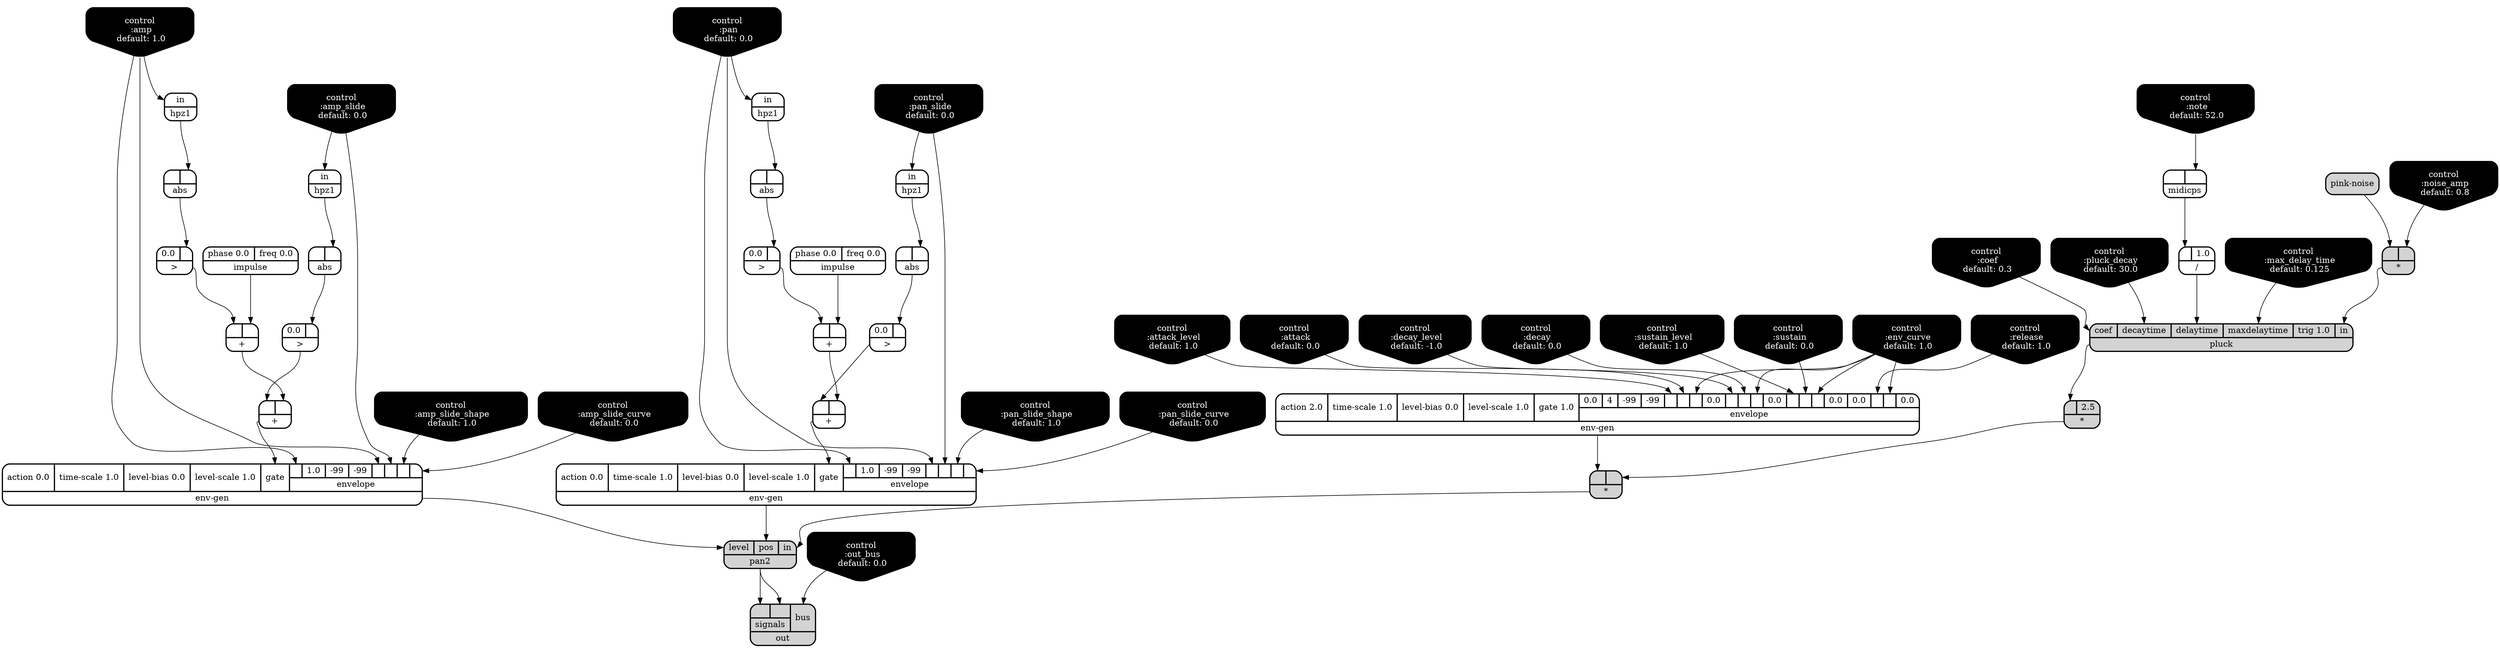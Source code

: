 digraph synthdef {
23 [label = "{{ <b> |<a> } |<__UG_NAME__>* }" style="filled, bold, rounded"  shape=record rankdir=LR];
38 [label = "{{ <b> |<a> 2.5} |<__UG_NAME__>* }" style="filled, bold, rounded"  shape=record rankdir=LR];
40 [label = "{{ <b> |<a> } |<__UG_NAME__>* }" style="filled, bold, rounded"  shape=record rankdir=LR];
29 [label = "{{ <b> |<a> } |<__UG_NAME__>+ }" style="bold, rounded" shape=record rankdir=LR];
33 [label = "{{ <b> |<a> } |<__UG_NAME__>+ }" style="bold, rounded" shape=record rankdir=LR];
45 [label = "{{ <b> |<a> } |<__UG_NAME__>+ }" style="bold, rounded" shape=record rankdir=LR];
48 [label = "{{ <b> |<a> } |<__UG_NAME__>+ }" style="bold, rounded" shape=record rankdir=LR];
36 [label = "{{ <b> |<a> 1.0} |<__UG_NAME__>/ }" style="bold, rounded" shape=record rankdir=LR];
28 [label = "{{ <b> 0.0|<a> } |<__UG_NAME__>\> }" style="bold, rounded" shape=record rankdir=LR];
32 [label = "{{ <b> 0.0|<a> } |<__UG_NAME__>\> }" style="bold, rounded" shape=record rankdir=LR];
44 [label = "{{ <b> 0.0|<a> } |<__UG_NAME__>\> }" style="bold, rounded" shape=record rankdir=LR];
47 [label = "{{ <b> 0.0|<a> } |<__UG_NAME__>\> }" style="bold, rounded" shape=record rankdir=LR];
27 [label = "{{ <b> |<a> } |<__UG_NAME__>abs }" style="bold, rounded" shape=record rankdir=LR];
31 [label = "{{ <b> |<a> } |<__UG_NAME__>abs }" style="bold, rounded" shape=record rankdir=LR];
43 [label = "{{ <b> |<a> } |<__UG_NAME__>abs }" style="bold, rounded" shape=record rankdir=LR];
46 [label = "{{ <b> |<a> } |<__UG_NAME__>abs }" style="bold, rounded" shape=record rankdir=LR];
0 [label = "control
 :note
 default: 52.0" shape=invhouse style="rounded, filled, bold" fillcolor=black fontcolor=white ]; 
1 [label = "control
 :amp
 default: 1.0" shape=invhouse style="rounded, filled, bold" fillcolor=black fontcolor=white ]; 
2 [label = "control
 :amp_slide
 default: 0.0" shape=invhouse style="rounded, filled, bold" fillcolor=black fontcolor=white ]; 
3 [label = "control
 :amp_slide_shape
 default: 1.0" shape=invhouse style="rounded, filled, bold" fillcolor=black fontcolor=white ]; 
4 [label = "control
 :amp_slide_curve
 default: 0.0" shape=invhouse style="rounded, filled, bold" fillcolor=black fontcolor=white ]; 
5 [label = "control
 :pan
 default: 0.0" shape=invhouse style="rounded, filled, bold" fillcolor=black fontcolor=white ]; 
6 [label = "control
 :pan_slide
 default: 0.0" shape=invhouse style="rounded, filled, bold" fillcolor=black fontcolor=white ]; 
7 [label = "control
 :pan_slide_shape
 default: 1.0" shape=invhouse style="rounded, filled, bold" fillcolor=black fontcolor=white ]; 
8 [label = "control
 :pan_slide_curve
 default: 0.0" shape=invhouse style="rounded, filled, bold" fillcolor=black fontcolor=white ]; 
9 [label = "control
 :attack
 default: 0.0" shape=invhouse style="rounded, filled, bold" fillcolor=black fontcolor=white ]; 
10 [label = "control
 :decay
 default: 0.0" shape=invhouse style="rounded, filled, bold" fillcolor=black fontcolor=white ]; 
11 [label = "control
 :sustain
 default: 0.0" shape=invhouse style="rounded, filled, bold" fillcolor=black fontcolor=white ]; 
12 [label = "control
 :release
 default: 1.0" shape=invhouse style="rounded, filled, bold" fillcolor=black fontcolor=white ]; 
13 [label = "control
 :attack_level
 default: 1.0" shape=invhouse style="rounded, filled, bold" fillcolor=black fontcolor=white ]; 
14 [label = "control
 :decay_level
 default: -1.0" shape=invhouse style="rounded, filled, bold" fillcolor=black fontcolor=white ]; 
15 [label = "control
 :sustain_level
 default: 1.0" shape=invhouse style="rounded, filled, bold" fillcolor=black fontcolor=white ]; 
16 [label = "control
 :env_curve
 default: 1.0" shape=invhouse style="rounded, filled, bold" fillcolor=black fontcolor=white ]; 
17 [label = "control
 :noise_amp
 default: 0.8" shape=invhouse style="rounded, filled, bold" fillcolor=black fontcolor=white ]; 
18 [label = "control
 :max_delay_time
 default: 0.125" shape=invhouse style="rounded, filled, bold" fillcolor=black fontcolor=white ]; 
19 [label = "control
 :pluck_decay
 default: 30.0" shape=invhouse style="rounded, filled, bold" fillcolor=black fontcolor=white ]; 
20 [label = "control
 :coef
 default: 0.3" shape=invhouse style="rounded, filled, bold" fillcolor=black fontcolor=white ]; 
21 [label = "control
 :out_bus
 default: 0.0" shape=invhouse style="rounded, filled, bold" fillcolor=black fontcolor=white ]; 
34 [label = "{{ <action> action 0.0|<time____scale> time-scale 1.0|<level____bias> level-bias 0.0|<level____scale> level-scale 1.0|<gate> gate|{{<envelope___control___0>|1.0|-99|-99|<envelope___control___4>|<envelope___control___5>|<envelope___control___6>|<envelope___control___7>}|envelope}} |<__UG_NAME__>env-gen }" style="bold, rounded" shape=record rankdir=LR];
39 [label = "{{ <action> action 2.0|<time____scale> time-scale 1.0|<level____bias> level-bias 0.0|<level____scale> level-scale 1.0|<gate> gate 1.0|{{0.0|4|-99|-99|<envelope___control___4>|<envelope___control___5>|<envelope___control___6>|0.0|<envelope___control___8>|<envelope___control___9>|<envelope___control___10>|0.0|<envelope___control___12>|<envelope___control___13>|<envelope___control___14>|0.0|0.0|<envelope___control___17>|<envelope___control___18>|0.0}|envelope}} |<__UG_NAME__>env-gen }" style="bold, rounded" shape=record rankdir=LR];
49 [label = "{{ <action> action 0.0|<time____scale> time-scale 1.0|<level____bias> level-bias 0.0|<level____scale> level-scale 1.0|<gate> gate|{{<envelope___control___0>|1.0|-99|-99|<envelope___control___4>|<envelope___control___5>|<envelope___control___6>|<envelope___control___7>}|envelope}} |<__UG_NAME__>env-gen }" style="bold, rounded" shape=record rankdir=LR];
25 [label = "{{ <in> in} |<__UG_NAME__>hpz1 }" style="bold, rounded" shape=record rankdir=LR];
26 [label = "{{ <in> in} |<__UG_NAME__>hpz1 }" style="bold, rounded" shape=record rankdir=LR];
30 [label = "{{ <in> in} |<__UG_NAME__>hpz1 }" style="bold, rounded" shape=record rankdir=LR];
42 [label = "{{ <in> in} |<__UG_NAME__>hpz1 }" style="bold, rounded" shape=record rankdir=LR];
24 [label = "{{ <phase> phase 0.0|<freq> freq 0.0} |<__UG_NAME__>impulse }" style="bold, rounded" shape=record rankdir=LR];
41 [label = "{{ <phase> phase 0.0|<freq> freq 0.0} |<__UG_NAME__>impulse }" style="bold, rounded" shape=record rankdir=LR];
35 [label = "{{ <b> |<a> } |<__UG_NAME__>midicps }" style="bold, rounded" shape=record rankdir=LR];
51 [label = "{{ {{<signals___pan2___0>|<signals___pan2___1>}|signals}|<bus> bus} |<__UG_NAME__>out }" style="filled, bold, rounded"  shape=record rankdir=LR];
50 [label = "{{ <level> level|<pos> pos|<in> in} |<__UG_NAME__>pan2 }" style="filled, bold, rounded"  shape=record rankdir=LR];
22 [label = "{<__UG_NAME__>pink-noise }" style="filled, bold, rounded"  shape=record rankdir=LR];
37 [label = "{{ <coef> coef|<decaytime> decaytime|<delaytime> delaytime|<maxdelaytime> maxdelaytime|<trig> trig 1.0|<in> in} |<__UG_NAME__>pluck }" style="filled, bold, rounded"  shape=record rankdir=LR];

17:__UG_NAME__ -> 23:a ;
22:__UG_NAME__ -> 23:b ;
37:__UG_NAME__ -> 38:b ;
38:__UG_NAME__ -> 40:a ;
39:__UG_NAME__ -> 40:b ;
24:__UG_NAME__ -> 29:a ;
28:__UG_NAME__ -> 29:b ;
29:__UG_NAME__ -> 33:a ;
32:__UG_NAME__ -> 33:b ;
41:__UG_NAME__ -> 45:a ;
44:__UG_NAME__ -> 45:b ;
45:__UG_NAME__ -> 48:a ;
47:__UG_NAME__ -> 48:b ;
35:__UG_NAME__ -> 36:b ;
27:__UG_NAME__ -> 28:a ;
31:__UG_NAME__ -> 32:a ;
43:__UG_NAME__ -> 44:a ;
46:__UG_NAME__ -> 47:a ;
26:__UG_NAME__ -> 27:a ;
30:__UG_NAME__ -> 31:a ;
42:__UG_NAME__ -> 43:a ;
25:__UG_NAME__ -> 46:a ;
1:__UG_NAME__ -> 34:envelope___control___0 ;
1:__UG_NAME__ -> 34:envelope___control___4 ;
2:__UG_NAME__ -> 34:envelope___control___5 ;
3:__UG_NAME__ -> 34:envelope___control___6 ;
4:__UG_NAME__ -> 34:envelope___control___7 ;
33:__UG_NAME__ -> 34:gate ;
13:__UG_NAME__ -> 39:envelope___control___4 ;
9:__UG_NAME__ -> 39:envelope___control___5 ;
16:__UG_NAME__ -> 39:envelope___control___6 ;
14:__UG_NAME__ -> 39:envelope___control___8 ;
10:__UG_NAME__ -> 39:envelope___control___9 ;
16:__UG_NAME__ -> 39:envelope___control___10 ;
15:__UG_NAME__ -> 39:envelope___control___12 ;
11:__UG_NAME__ -> 39:envelope___control___13 ;
16:__UG_NAME__ -> 39:envelope___control___14 ;
12:__UG_NAME__ -> 39:envelope___control___17 ;
16:__UG_NAME__ -> 39:envelope___control___18 ;
5:__UG_NAME__ -> 49:envelope___control___0 ;
5:__UG_NAME__ -> 49:envelope___control___4 ;
6:__UG_NAME__ -> 49:envelope___control___5 ;
7:__UG_NAME__ -> 49:envelope___control___6 ;
8:__UG_NAME__ -> 49:envelope___control___7 ;
48:__UG_NAME__ -> 49:gate ;
6:__UG_NAME__ -> 25:in ;
1:__UG_NAME__ -> 26:in ;
2:__UG_NAME__ -> 30:in ;
5:__UG_NAME__ -> 42:in ;
0:__UG_NAME__ -> 35:a ;
21:__UG_NAME__ -> 51:bus ;
50:__UG_NAME__ -> 51:signals___pan2___0 ;
50:__UG_NAME__ -> 51:signals___pan2___1 ;
40:__UG_NAME__ -> 50:in ;
49:__UG_NAME__ -> 50:pos ;
34:__UG_NAME__ -> 50:level ;
23:__UG_NAME__ -> 37:in ;
18:__UG_NAME__ -> 37:maxdelaytime ;
36:__UG_NAME__ -> 37:delaytime ;
19:__UG_NAME__ -> 37:decaytime ;
20:__UG_NAME__ -> 37:coef ;

}